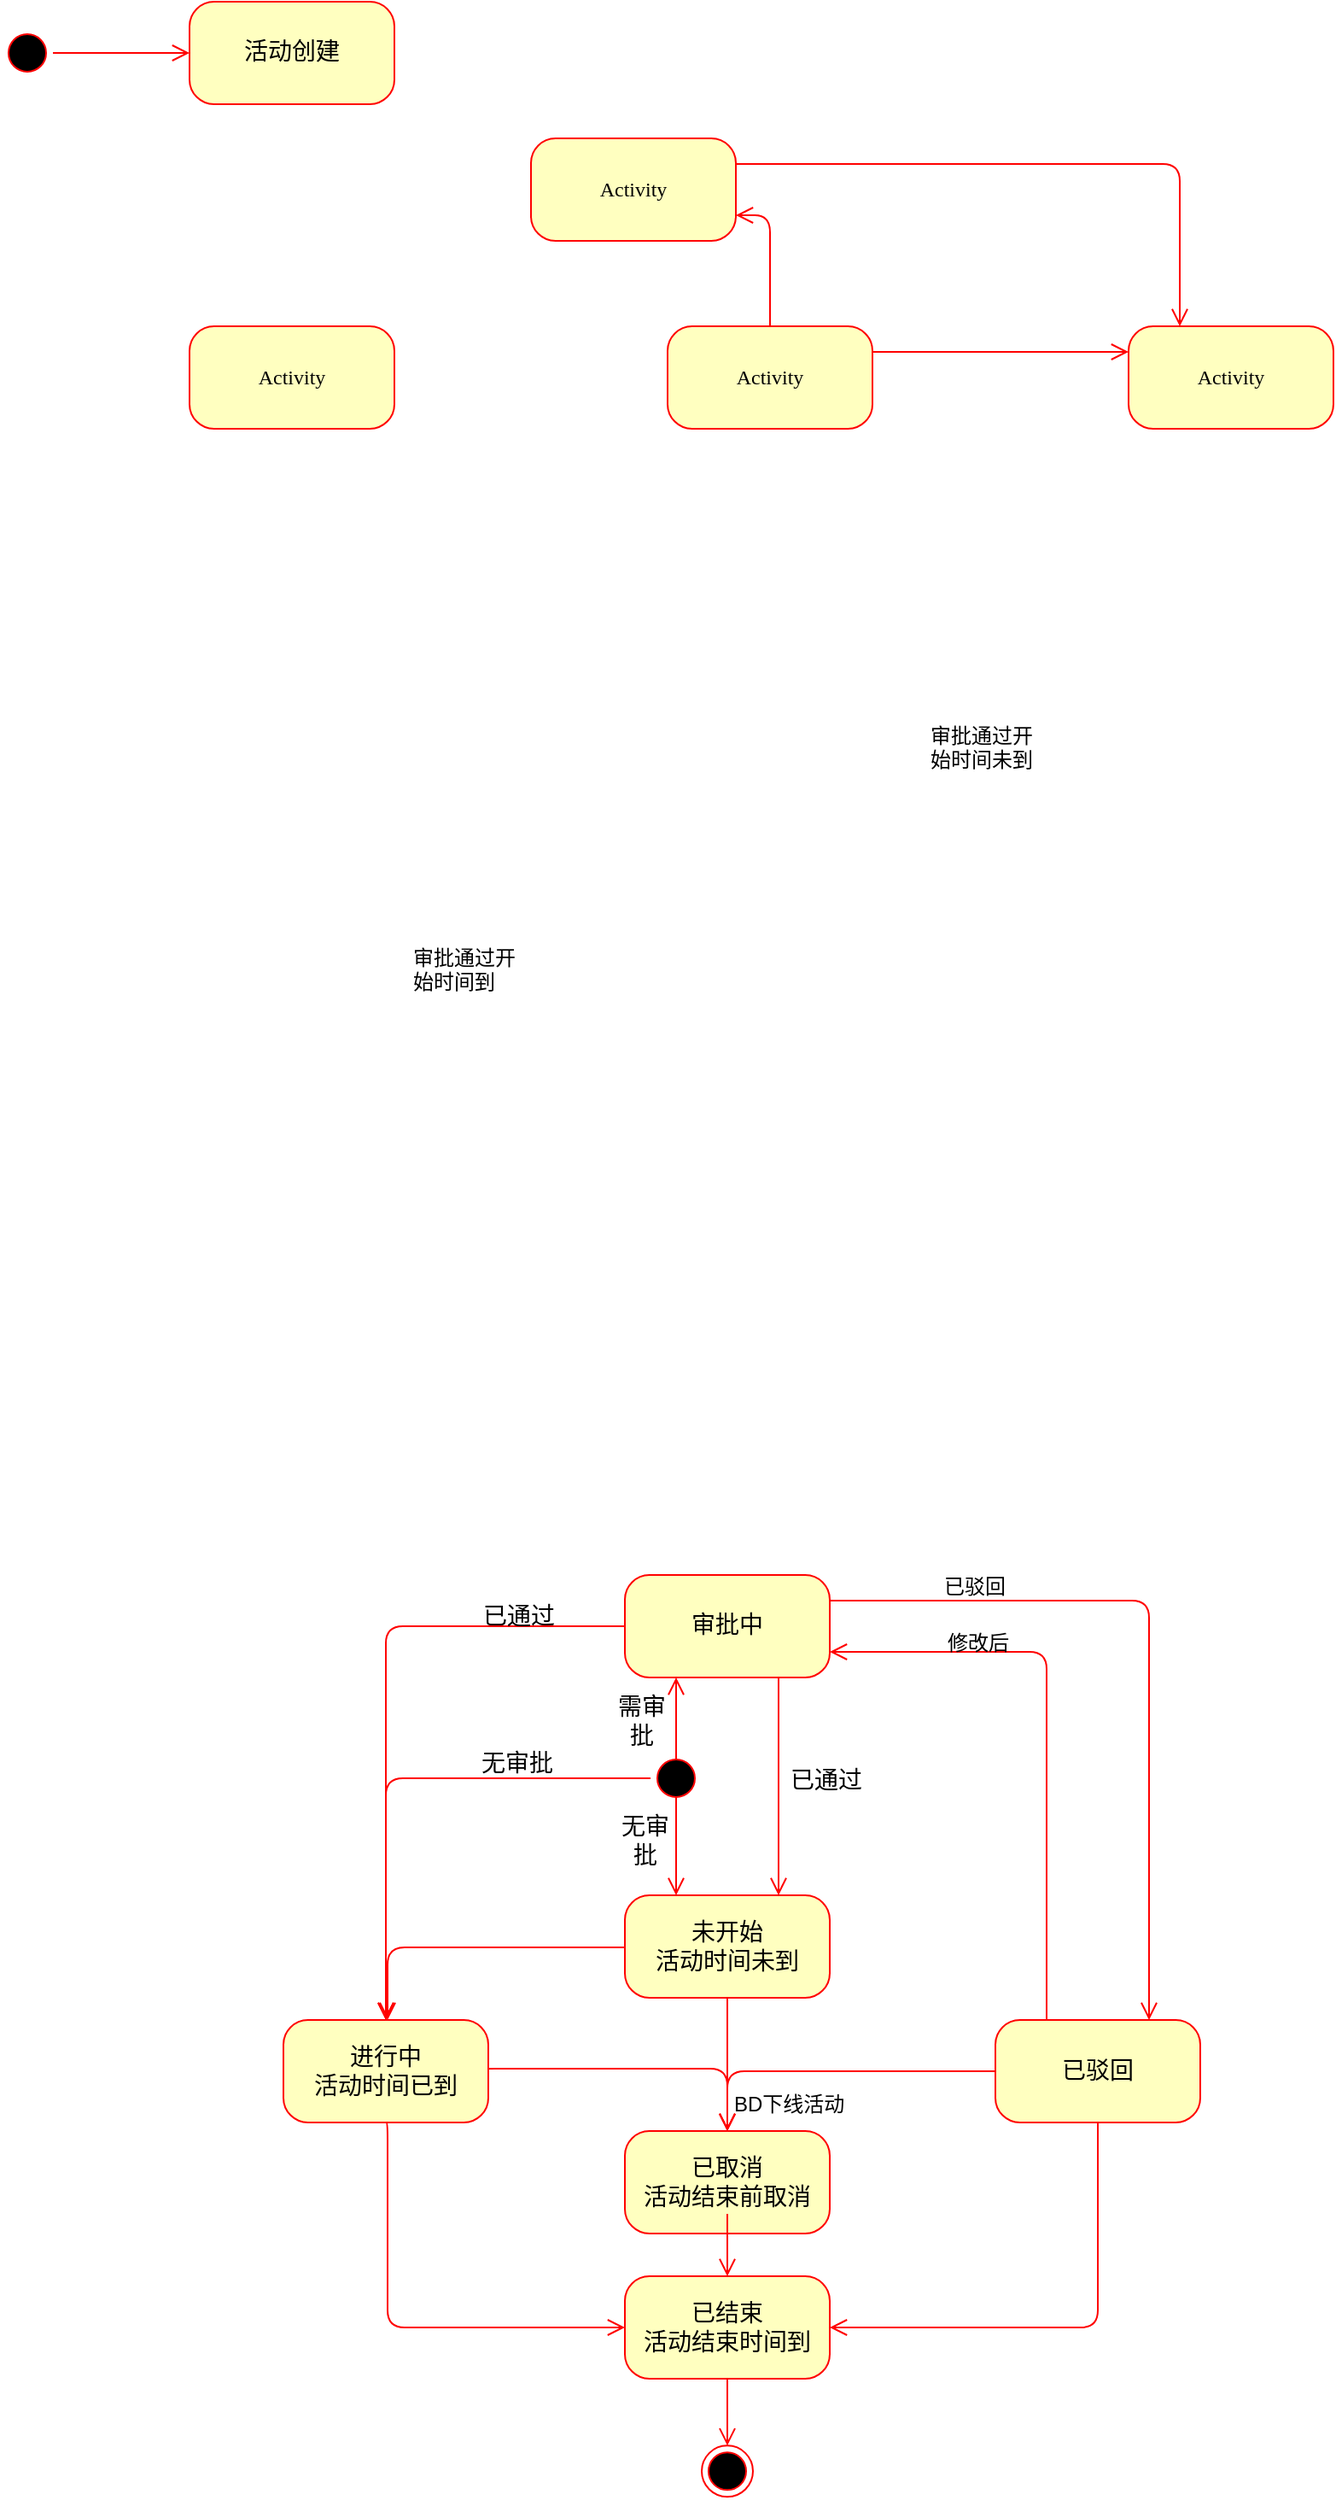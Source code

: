 <mxfile version="10.7.5" type="github"><diagram name="Page-1" id="58cdce13-f638-feb5-8d6f-7d28b1aa9fa0"><mxGraphModel dx="918" dy="567" grid="1" gridSize="10" guides="1" tooltips="1" connect="1" arrows="1" fold="1" page="1" pageScale="1" pageWidth="1100" pageHeight="850" background="#ffffff" math="0" shadow="0"><root><mxCell id="0"/><mxCell id="1" parent="0"/><mxCell id="382b91b5511bd0f7-1" value="" style="ellipse;html=1;shape=startState;fillColor=#000000;strokeColor=#ff0000;rounded=1;shadow=0;comic=0;labelBackgroundColor=none;fontFamily=Verdana;fontSize=12;fontColor=#000000;align=center;direction=south;" parent="1" vertex="1"><mxGeometry x="130" y="135" width="30" height="30" as="geometry"/></mxCell><mxCell id="382b91b5511bd0f7-5" value="Activity" style="rounded=1;whiteSpace=wrap;html=1;arcSize=24;fillColor=#ffffc0;strokeColor=#ff0000;shadow=0;comic=0;labelBackgroundColor=none;fontFamily=Verdana;fontSize=12;fontColor=#000000;align=center;" parent="1" vertex="1"><mxGeometry x="240" y="310" width="120" height="60" as="geometry"/></mxCell><mxCell id="382b91b5511bd0f7-6" value="&lt;font style=&quot;font-size: 14px&quot;&gt;活动创建&lt;/font&gt;" style="rounded=1;whiteSpace=wrap;html=1;arcSize=24;fillColor=#ffffc0;strokeColor=#ff0000;shadow=0;comic=0;labelBackgroundColor=none;fontFamily=Verdana;fontSize=12;fontColor=#000000;align=center;" parent="1" vertex="1"><mxGeometry x="240" y="120" width="120" height="60" as="geometry"/></mxCell><mxCell id="3cde6dad864a17aa-3" style="edgeStyle=orthogonalEdgeStyle;html=1;exitX=1;exitY=0.25;entryX=0.25;entryY=0;labelBackgroundColor=none;endArrow=open;endSize=8;strokeColor=#ff0000;fontFamily=Verdana;fontSize=12;align=left;" parent="1" source="382b91b5511bd0f7-7" target="382b91b5511bd0f7-9" edge="1"><mxGeometry relative="1" as="geometry"/></mxCell><mxCell id="382b91b5511bd0f7-7" value="Activity" style="rounded=1;whiteSpace=wrap;html=1;arcSize=24;fillColor=#ffffc0;strokeColor=#ff0000;shadow=0;comic=0;labelBackgroundColor=none;fontFamily=Verdana;fontSize=12;fontColor=#000000;align=center;" parent="1" vertex="1"><mxGeometry x="440" y="200" width="120" height="60" as="geometry"/></mxCell><mxCell id="3cde6dad864a17aa-4" style="edgeStyle=orthogonalEdgeStyle;html=1;labelBackgroundColor=none;endArrow=open;endSize=8;strokeColor=#ff0000;fontFamily=Verdana;fontSize=12;align=left;exitX=0.5;exitY=1;exitDx=0;exitDy=0;entryX=0.5;entryY=0;entryDx=0;entryDy=0;" parent="1" source="nw6EOxfA4ZNGLTTL4FMi-9" target="nw6EOxfA4ZNGLTTL4FMi-33" edge="1"><mxGeometry relative="1" as="geometry"><Array as="points"/><mxPoint x="561" y="1619.5" as="sourcePoint"/><mxPoint x="670" y="1549.5" as="targetPoint"/></mxGeometry></mxCell><mxCell id="382b91b5511bd0f7-9" value="Activity" style="rounded=1;whiteSpace=wrap;html=1;arcSize=24;fillColor=#ffffc0;strokeColor=#ff0000;shadow=0;comic=0;labelBackgroundColor=none;fontFamily=Verdana;fontSize=12;fontColor=#000000;align=center;" parent="1" vertex="1"><mxGeometry x="790" y="310" width="120" height="60" as="geometry"/></mxCell><mxCell id="382b91b5511bd0f7-10" value="Activity" style="rounded=1;whiteSpace=wrap;html=1;arcSize=24;fillColor=#ffffc0;strokeColor=#ff0000;shadow=0;comic=0;labelBackgroundColor=none;fontFamily=Verdana;fontSize=12;fontColor=#000000;align=center;" parent="1" vertex="1"><mxGeometry x="520" y="310" width="120" height="60" as="geometry"/></mxCell><mxCell id="3cde6dad864a17aa-5" style="edgeStyle=elbowEdgeStyle;html=1;labelBackgroundColor=none;endArrow=open;endSize=8;strokeColor=#ff0000;fontFamily=Verdana;fontSize=12;align=left;exitX=0.5;exitY=1;exitDx=0;exitDy=0;entryX=0.5;entryY=0;entryDx=0;entryDy=0;" parent="1" source="nw6EOxfA4ZNGLTTL4FMi-1" target="nw6EOxfA4ZNGLTTL4FMi-4" edge="1"><mxGeometry relative="1" as="geometry"><mxPoint x="840.667" y="625.5" as="sourcePoint"/><mxPoint x="420" y="1140.5" as="targetPoint"/><Array as="points"><mxPoint x="355" y="1200"/><mxPoint x="355" y="1200"/></Array></mxGeometry></mxCell><mxCell id="2a3bc250acf0617d-9" style="edgeStyle=orthogonalEdgeStyle;html=1;labelBackgroundColor=none;endArrow=open;endSize=8;strokeColor=#ff0000;fontFamily=Verdana;fontSize=12;align=left;" parent="1" source="382b91b5511bd0f7-1" target="382b91b5511bd0f7-6" edge="1"><mxGeometry relative="1" as="geometry"/></mxCell><mxCell id="2a3bc250acf0617d-10" style="edgeStyle=orthogonalEdgeStyle;html=1;labelBackgroundColor=none;endArrow=open;endSize=8;strokeColor=#ff0000;fontFamily=Verdana;fontSize=12;align=left;entryX=0.25;entryY=0;exitX=1;exitY=0.5;exitDx=0;exitDy=0;entryDx=0;entryDy=0;" parent="1" source="nw6EOxfA4ZNGLTTL4FMi-1" target="nw6EOxfA4ZNGLTTL4FMi-7" edge="1"><mxGeometry relative="1" as="geometry"><Array as="points"><mxPoint x="525" y="1140"/><mxPoint x="525" y="1140"/></Array></mxGeometry></mxCell><mxCell id="2a3bc250acf0617d-11" style="edgeStyle=orthogonalEdgeStyle;html=1;labelBackgroundColor=none;endArrow=open;endSize=8;strokeColor=#ff0000;fontFamily=Verdana;fontSize=12;align=left;exitX=0;exitY=0.5;exitDx=0;exitDy=0;entryX=0.5;entryY=0;entryDx=0;entryDy=0;" parent="1" source="nw6EOxfA4ZNGLTTL4FMi-2" target="nw6EOxfA4ZNGLTTL4FMi-4" edge="1"><mxGeometry relative="1" as="geometry"><mxPoint x="395.333" y="1082.667" as="sourcePoint"/><Array as="points"><mxPoint x="355" y="1071"/></Array><mxPoint x="320" y="1240" as="targetPoint"/></mxGeometry></mxCell><mxCell id="2a3bc250acf0617d-12" style="edgeStyle=orthogonalEdgeStyle;html=1;labelBackgroundColor=none;endArrow=open;endSize=8;strokeColor=#ff0000;fontFamily=Verdana;fontSize=12;align=left;entryX=0.5;entryY=0;entryDx=0;entryDy=0;exitX=1;exitY=0.5;exitDx=0;exitDy=0;" parent="1" source="nw6EOxfA4ZNGLTTL4FMi-4" target="nw6EOxfA4ZNGLTTL4FMi-5" edge="1"><mxGeometry relative="1" as="geometry"><mxPoint x="270" y="910.5" as="sourcePoint"/><mxPoint x="460" y="1280.5" as="targetPoint"/><Array as="points"><mxPoint x="409" y="1330"/><mxPoint x="555" y="1330"/></Array></mxGeometry></mxCell><mxCell id="2a3bc250acf0617d-13" style="edgeStyle=orthogonalEdgeStyle;html=1;labelBackgroundColor=none;endArrow=open;endSize=8;strokeColor=#ff0000;fontFamily=Verdana;fontSize=12;align=left;exitX=0;exitY=0.5;exitDx=0;exitDy=0;" parent="1" target="nw6EOxfA4ZNGLTTL4FMi-4" edge="1"><mxGeometry relative="1" as="geometry"><mxPoint x="501" y="1259" as="sourcePoint"/><mxPoint x="326" y="1270" as="targetPoint"/><Array as="points"><mxPoint x="356" y="1259"/></Array></mxGeometry></mxCell><mxCell id="2a3bc250acf0617d-14" style="edgeStyle=orthogonalEdgeStyle;html=1;exitX=0.5;exitY=0;entryX=1;entryY=0.75;labelBackgroundColor=none;endArrow=open;endSize=8;strokeColor=#ff0000;fontFamily=Verdana;fontSize=12;align=left;" parent="1" source="382b91b5511bd0f7-10" target="382b91b5511bd0f7-7" edge="1"><mxGeometry relative="1" as="geometry"/></mxCell><mxCell id="2a3bc250acf0617d-15" style="edgeStyle=orthogonalEdgeStyle;html=1;exitX=1;exitY=0.25;entryX=0;entryY=0.25;labelBackgroundColor=none;endArrow=open;endSize=8;strokeColor=#ff0000;fontFamily=Verdana;fontSize=12;align=left;" parent="1" source="382b91b5511bd0f7-10" target="382b91b5511bd0f7-9" edge="1"><mxGeometry relative="1" as="geometry"/></mxCell><mxCell id="3cde6dad864a17aa-7" style="edgeStyle=elbowEdgeStyle;html=1;labelBackgroundColor=none;endArrow=open;endSize=8;strokeColor=#ff0000;fontFamily=Verdana;fontSize=12;align=left;entryX=0.75;entryY=0;exitX=0.75;exitY=1;exitDx=0;exitDy=0;entryDx=0;entryDy=0;" parent="1" source="nw6EOxfA4ZNGLTTL4FMi-2" target="nw6EOxfA4ZNGLTTL4FMi-7" edge="1"><mxGeometry relative="1" as="geometry"><mxPoint x="290" y="728" as="sourcePoint"/><mxPoint x="330" y="613" as="targetPoint"/><Array as="points"/></mxGeometry></mxCell><mxCell id="nw6EOxfA4ZNGLTTL4FMi-2" value="&lt;span style=&quot;font-size: 14px&quot;&gt;审批中&lt;/span&gt;" style="rounded=1;whiteSpace=wrap;html=1;arcSize=24;fillColor=#ffffc0;strokeColor=#ff0000;shadow=0;comic=0;labelBackgroundColor=none;fontFamily=Verdana;fontSize=12;fontColor=#000000;align=center;" parent="1" vertex="1"><mxGeometry x="495" y="1041" width="120" height="60" as="geometry"/></mxCell><mxCell id="nw6EOxfA4ZNGLTTL4FMi-4" value="&lt;font style=&quot;font-size: 14px&quot;&gt;进行中&lt;br&gt;活动时间已到&lt;/font&gt;&lt;br&gt;" style="rounded=1;whiteSpace=wrap;html=1;arcSize=24;fillColor=#ffffc0;strokeColor=#ff0000;shadow=0;comic=0;labelBackgroundColor=none;fontFamily=Verdana;fontSize=12;fontColor=#000000;align=center;" parent="1" vertex="1"><mxGeometry x="295" y="1301.5" width="120" height="60" as="geometry"/></mxCell><mxCell id="nw6EOxfA4ZNGLTTL4FMi-5" value="&lt;font style=&quot;font-size: 14px&quot;&gt;已取消&lt;br&gt;活动结束前取消&lt;/font&gt;&lt;br&gt;" style="rounded=1;whiteSpace=wrap;html=1;arcSize=24;fillColor=#ffffc0;strokeColor=#ff0000;shadow=0;comic=0;labelBackgroundColor=none;fontFamily=Verdana;fontSize=12;fontColor=#000000;align=center;" parent="1" vertex="1"><mxGeometry x="495" y="1366.5" width="120" height="60" as="geometry"/></mxCell><mxCell id="nw6EOxfA4ZNGLTTL4FMi-7" value="&lt;font style=&quot;font-size: 14px&quot;&gt;未开始&lt;br&gt;活动时间未到&lt;/font&gt;&lt;br&gt;" style="rounded=1;whiteSpace=wrap;html=1;arcSize=24;fillColor=#ffffc0;strokeColor=#ff0000;shadow=0;comic=0;labelBackgroundColor=none;fontFamily=Verdana;fontSize=12;fontColor=#000000;align=center;" parent="1" vertex="1"><mxGeometry x="495" y="1228.5" width="120" height="60" as="geometry"/></mxCell><mxCell id="nw6EOxfA4ZNGLTTL4FMi-8" value="&lt;font style=&quot;font-size: 14px&quot;&gt;已驳回&lt;/font&gt;" style="rounded=1;whiteSpace=wrap;html=1;arcSize=24;fillColor=#ffffc0;strokeColor=#ff0000;shadow=0;comic=0;labelBackgroundColor=none;fontFamily=Verdana;fontSize=12;fontColor=#000000;align=center;" parent="1" vertex="1"><mxGeometry x="712" y="1301.5" width="120" height="60" as="geometry"/></mxCell><mxCell id="nw6EOxfA4ZNGLTTL4FMi-9" value="&lt;font style=&quot;font-size: 14px&quot;&gt;已结束&lt;br&gt;活动结束时间到&lt;/font&gt;&lt;br&gt;" style="rounded=1;whiteSpace=wrap;html=1;arcSize=24;fillColor=#ffffc0;strokeColor=#ff0000;shadow=0;comic=0;labelBackgroundColor=none;fontFamily=Verdana;fontSize=12;fontColor=#000000;align=center;" parent="1" vertex="1"><mxGeometry x="495" y="1451.5" width="120" height="60" as="geometry"/></mxCell><mxCell id="nw6EOxfA4ZNGLTTL4FMi-1" value="" style="ellipse;html=1;shape=startState;fillColor=#000000;strokeColor=#ff0000;rounded=1;shadow=0;comic=0;labelBackgroundColor=none;fontFamily=Verdana;fontSize=12;fontColor=#000000;align=center;direction=south;" parent="1" vertex="1"><mxGeometry x="510" y="1145" width="30" height="30" as="geometry"/></mxCell><mxCell id="nw6EOxfA4ZNGLTTL4FMi-18" style="edgeStyle=orthogonalEdgeStyle;html=1;exitX=1;exitY=0.25;entryX=0.75;entryY=0;labelBackgroundColor=none;endArrow=open;endSize=8;strokeColor=#ff0000;fontFamily=Verdana;fontSize=12;align=left;entryDx=0;entryDy=0;exitDx=0;exitDy=0;" parent="1" source="nw6EOxfA4ZNGLTTL4FMi-2" target="nw6EOxfA4ZNGLTTL4FMi-8" edge="1"><mxGeometry relative="1" as="geometry"><mxPoint x="610" y="873.5" as="sourcePoint"/><mxPoint x="870" y="968.167" as="targetPoint"/><Array as="points"><mxPoint x="802" y="1056"/></Array></mxGeometry></mxCell><mxCell id="nw6EOxfA4ZNGLTTL4FMi-19" style="edgeStyle=orthogonalEdgeStyle;html=1;exitX=0.25;exitY=0;labelBackgroundColor=none;endArrow=open;endSize=8;strokeColor=#ff0000;fontFamily=Verdana;fontSize=12;align=left;exitDx=0;exitDy=0;entryX=1;entryY=0.75;entryDx=0;entryDy=0;" parent="1" source="nw6EOxfA4ZNGLTTL4FMi-8" target="nw6EOxfA4ZNGLTTL4FMi-2" edge="1"><mxGeometry relative="1" as="geometry"><mxPoint x="859.5" y="806.167" as="sourcePoint"/><mxPoint x="661" y="893" as="targetPoint"/><Array as="points"><mxPoint x="742" y="1086"/></Array></mxGeometry></mxCell><mxCell id="nw6EOxfA4ZNGLTTL4FMi-22" style="edgeStyle=elbowEdgeStyle;html=1;labelBackgroundColor=none;endArrow=open;endSize=8;strokeColor=#ff0000;fontFamily=Verdana;fontSize=12;align=left;exitX=0.5;exitY=1;exitDx=0;exitDy=0;entryX=0.5;entryY=0;entryDx=0;entryDy=0;" parent="1" source="nw6EOxfA4ZNGLTTL4FMi-7" target="nw6EOxfA4ZNGLTTL4FMi-5" edge="1"><mxGeometry relative="1" as="geometry"><mxPoint x="390.667" y="692.167" as="sourcePoint"/><mxPoint x="390.667" y="817.5" as="targetPoint"/><Array as="points"/></mxGeometry></mxCell><mxCell id="nw6EOxfA4ZNGLTTL4FMi-25" style="edgeStyle=elbowEdgeStyle;html=1;labelBackgroundColor=none;endArrow=open;endSize=8;strokeColor=#ff0000;fontFamily=Verdana;fontSize=12;align=left;exitX=0.5;exitY=1;exitDx=0;exitDy=0;entryX=0.5;entryY=0;entryDx=0;entryDy=0;" parent="1" target="nw6EOxfA4ZNGLTTL4FMi-9" edge="1"><mxGeometry relative="1" as="geometry"><mxPoint x="555" y="1415" as="sourcePoint"/><mxPoint x="670" y="1451.5" as="targetPoint"/><Array as="points"><mxPoint x="555" y="1424.5"/></Array></mxGeometry></mxCell><mxCell id="nw6EOxfA4ZNGLTTL4FMi-26" style="edgeStyle=orthogonalEdgeStyle;html=1;labelBackgroundColor=none;endArrow=open;endSize=8;strokeColor=#ff0000;fontFamily=Verdana;fontSize=12;align=left;exitX=0.5;exitY=1;exitDx=0;exitDy=0;entryX=0;entryY=0.5;entryDx=0;entryDy=0;" parent="1" source="nw6EOxfA4ZNGLTTL4FMi-4" target="nw6EOxfA4ZNGLTTL4FMi-9" edge="1"><mxGeometry relative="1" as="geometry"><Array as="points"><mxPoint x="356" y="1362"/><mxPoint x="356" y="1482"/></Array><mxPoint x="301.167" y="1380.5" as="sourcePoint"/><mxPoint x="460" y="1482" as="targetPoint"/></mxGeometry></mxCell><mxCell id="nw6EOxfA4ZNGLTTL4FMi-27" style="edgeStyle=orthogonalEdgeStyle;html=1;exitX=0.5;exitY=1;entryX=1;entryY=0.5;labelBackgroundColor=none;endArrow=open;endSize=8;strokeColor=#ff0000;fontFamily=Verdana;fontSize=12;align=left;exitDx=0;exitDy=0;entryDx=0;entryDy=0;" parent="1" source="nw6EOxfA4ZNGLTTL4FMi-8" target="nw6EOxfA4ZNGLTTL4FMi-9" edge="1"><mxGeometry relative="1" as="geometry"><mxPoint x="709.5" y="1473.5" as="sourcePoint"/><mxPoint x="969.5" y="1568.167" as="targetPoint"/></mxGeometry></mxCell><mxCell id="nw6EOxfA4ZNGLTTL4FMi-29" value="审批通过开&lt;br&gt;始时间未到&lt;br&gt;" style="text;html=1;resizable=0;points=[];autosize=1;align=left;verticalAlign=top;spacingTop=-4;" parent="1" vertex="1"><mxGeometry x="672" y="540" width="80" height="30" as="geometry"/></mxCell><mxCell id="nw6EOxfA4ZNGLTTL4FMi-32" value="审批通过开&lt;br&gt;始时间到&lt;br&gt;" style="text;html=1;resizable=0;points=[];autosize=1;align=left;verticalAlign=top;spacingTop=-4;" parent="1" vertex="1"><mxGeometry x="369" y="670" width="80" height="30" as="geometry"/></mxCell><mxCell id="nw6EOxfA4ZNGLTTL4FMi-33" value="" style="ellipse;html=1;shape=endState;fillColor=#000000;strokeColor=#ff0000;" parent="1" vertex="1"><mxGeometry x="540" y="1550.667" width="30" height="30" as="geometry"/></mxCell><mxCell id="nw6EOxfA4ZNGLTTL4FMi-41" style="edgeStyle=orthogonalEdgeStyle;html=1;entryX=0.25;entryY=1;labelBackgroundColor=none;endArrow=open;endSize=8;strokeColor=#ff0000;fontFamily=Verdana;fontSize=12;align=left;exitX=0;exitY=0.5;exitDx=0;exitDy=0;entryDx=0;entryDy=0;" parent="1" source="nw6EOxfA4ZNGLTTL4FMi-1" target="nw6EOxfA4ZNGLTTL4FMi-2" edge="1"><mxGeometry relative="1" as="geometry"><mxPoint x="561" y="833" as="sourcePoint"/><mxPoint x="550" y="1102.667" as="targetPoint"/><Array as="points"/></mxGeometry></mxCell><mxCell id="e4xLEy12eEECKMC_4M5R-1" value="&lt;font style=&quot;font-size: 14px&quot;&gt;需审批&lt;/font&gt;" style="text;html=1;strokeColor=none;fillColor=none;align=center;verticalAlign=middle;whiteSpace=wrap;rounded=0;" vertex="1" parent="1"><mxGeometry x="485" y="1115.5" width="40" height="20" as="geometry"/></mxCell><mxCell id="e4xLEy12eEECKMC_4M5R-2" value="&lt;font style=&quot;font-size: 14px&quot;&gt;无审批&lt;/font&gt;" style="text;html=1;strokeColor=none;fillColor=none;align=center;verticalAlign=middle;whiteSpace=wrap;rounded=0;" vertex="1" parent="1"><mxGeometry x="487" y="1186" width="40" height="20" as="geometry"/></mxCell><mxCell id="e4xLEy12eEECKMC_4M5R-3" value="&lt;font style=&quot;font-size: 14px&quot;&gt;已通过&lt;/font&gt;&lt;br&gt;" style="text;html=1;resizable=0;points=[];autosize=1;align=left;verticalAlign=top;spacingTop=-4;" vertex="1" parent="1"><mxGeometry x="590" y="1150" width="60" height="20" as="geometry"/></mxCell><mxCell id="e4xLEy12eEECKMC_4M5R-4" value="&lt;font style=&quot;font-size: 14px&quot;&gt;无审批&lt;/font&gt;&lt;br&gt;" style="text;html=1;resizable=0;points=[];autosize=1;align=left;verticalAlign=top;spacingTop=-4;" vertex="1" parent="1"><mxGeometry x="409" y="1140" width="60" height="20" as="geometry"/></mxCell><mxCell id="e4xLEy12eEECKMC_4M5R-6" style="edgeStyle=orthogonalEdgeStyle;html=1;labelBackgroundColor=none;endArrow=open;endSize=8;strokeColor=#ff0000;fontFamily=Verdana;fontSize=12;align=left;entryX=0.5;entryY=0;entryDx=0;entryDy=0;exitX=0;exitY=0.5;exitDx=0;exitDy=0;" edge="1" parent="1" source="nw6EOxfA4ZNGLTTL4FMi-8" target="nw6EOxfA4ZNGLTTL4FMi-5"><mxGeometry relative="1" as="geometry"><mxPoint x="360" y="1289" as="sourcePoint"/><mxPoint x="565" y="1377" as="targetPoint"/><Array as="points"><mxPoint x="712" y="1331"/><mxPoint x="555" y="1331"/></Array></mxGeometry></mxCell><mxCell id="e4xLEy12eEECKMC_4M5R-7" value="&lt;font style=&quot;font-size: 14px&quot;&gt;已通过&lt;/font&gt;" style="text;html=1;resizable=0;points=[];autosize=1;align=left;verticalAlign=top;spacingTop=-4;" vertex="1" parent="1"><mxGeometry x="410" y="1054" width="60" height="20" as="geometry"/></mxCell><mxCell id="e4xLEy12eEECKMC_4M5R-8" value="已驳回" style="text;html=1;resizable=0;points=[];autosize=1;align=left;verticalAlign=top;spacingTop=-4;" vertex="1" parent="1"><mxGeometry x="680" y="1038" width="50" height="20" as="geometry"/></mxCell><mxCell id="e4xLEy12eEECKMC_4M5R-9" value="修改后" style="text;html=1;resizable=0;points=[];autosize=1;align=left;verticalAlign=top;spacingTop=-4;" vertex="1" parent="1"><mxGeometry x="682" y="1071" width="50" height="20" as="geometry"/></mxCell><mxCell id="e4xLEy12eEECKMC_4M5R-10" value="BD下线活动" style="text;html=1;resizable=0;points=[];autosize=1;align=left;verticalAlign=top;spacingTop=-4;" vertex="1" parent="1"><mxGeometry x="557" y="1341" width="80" height="20" as="geometry"/></mxCell></root></mxGraphModel></diagram></mxfile>